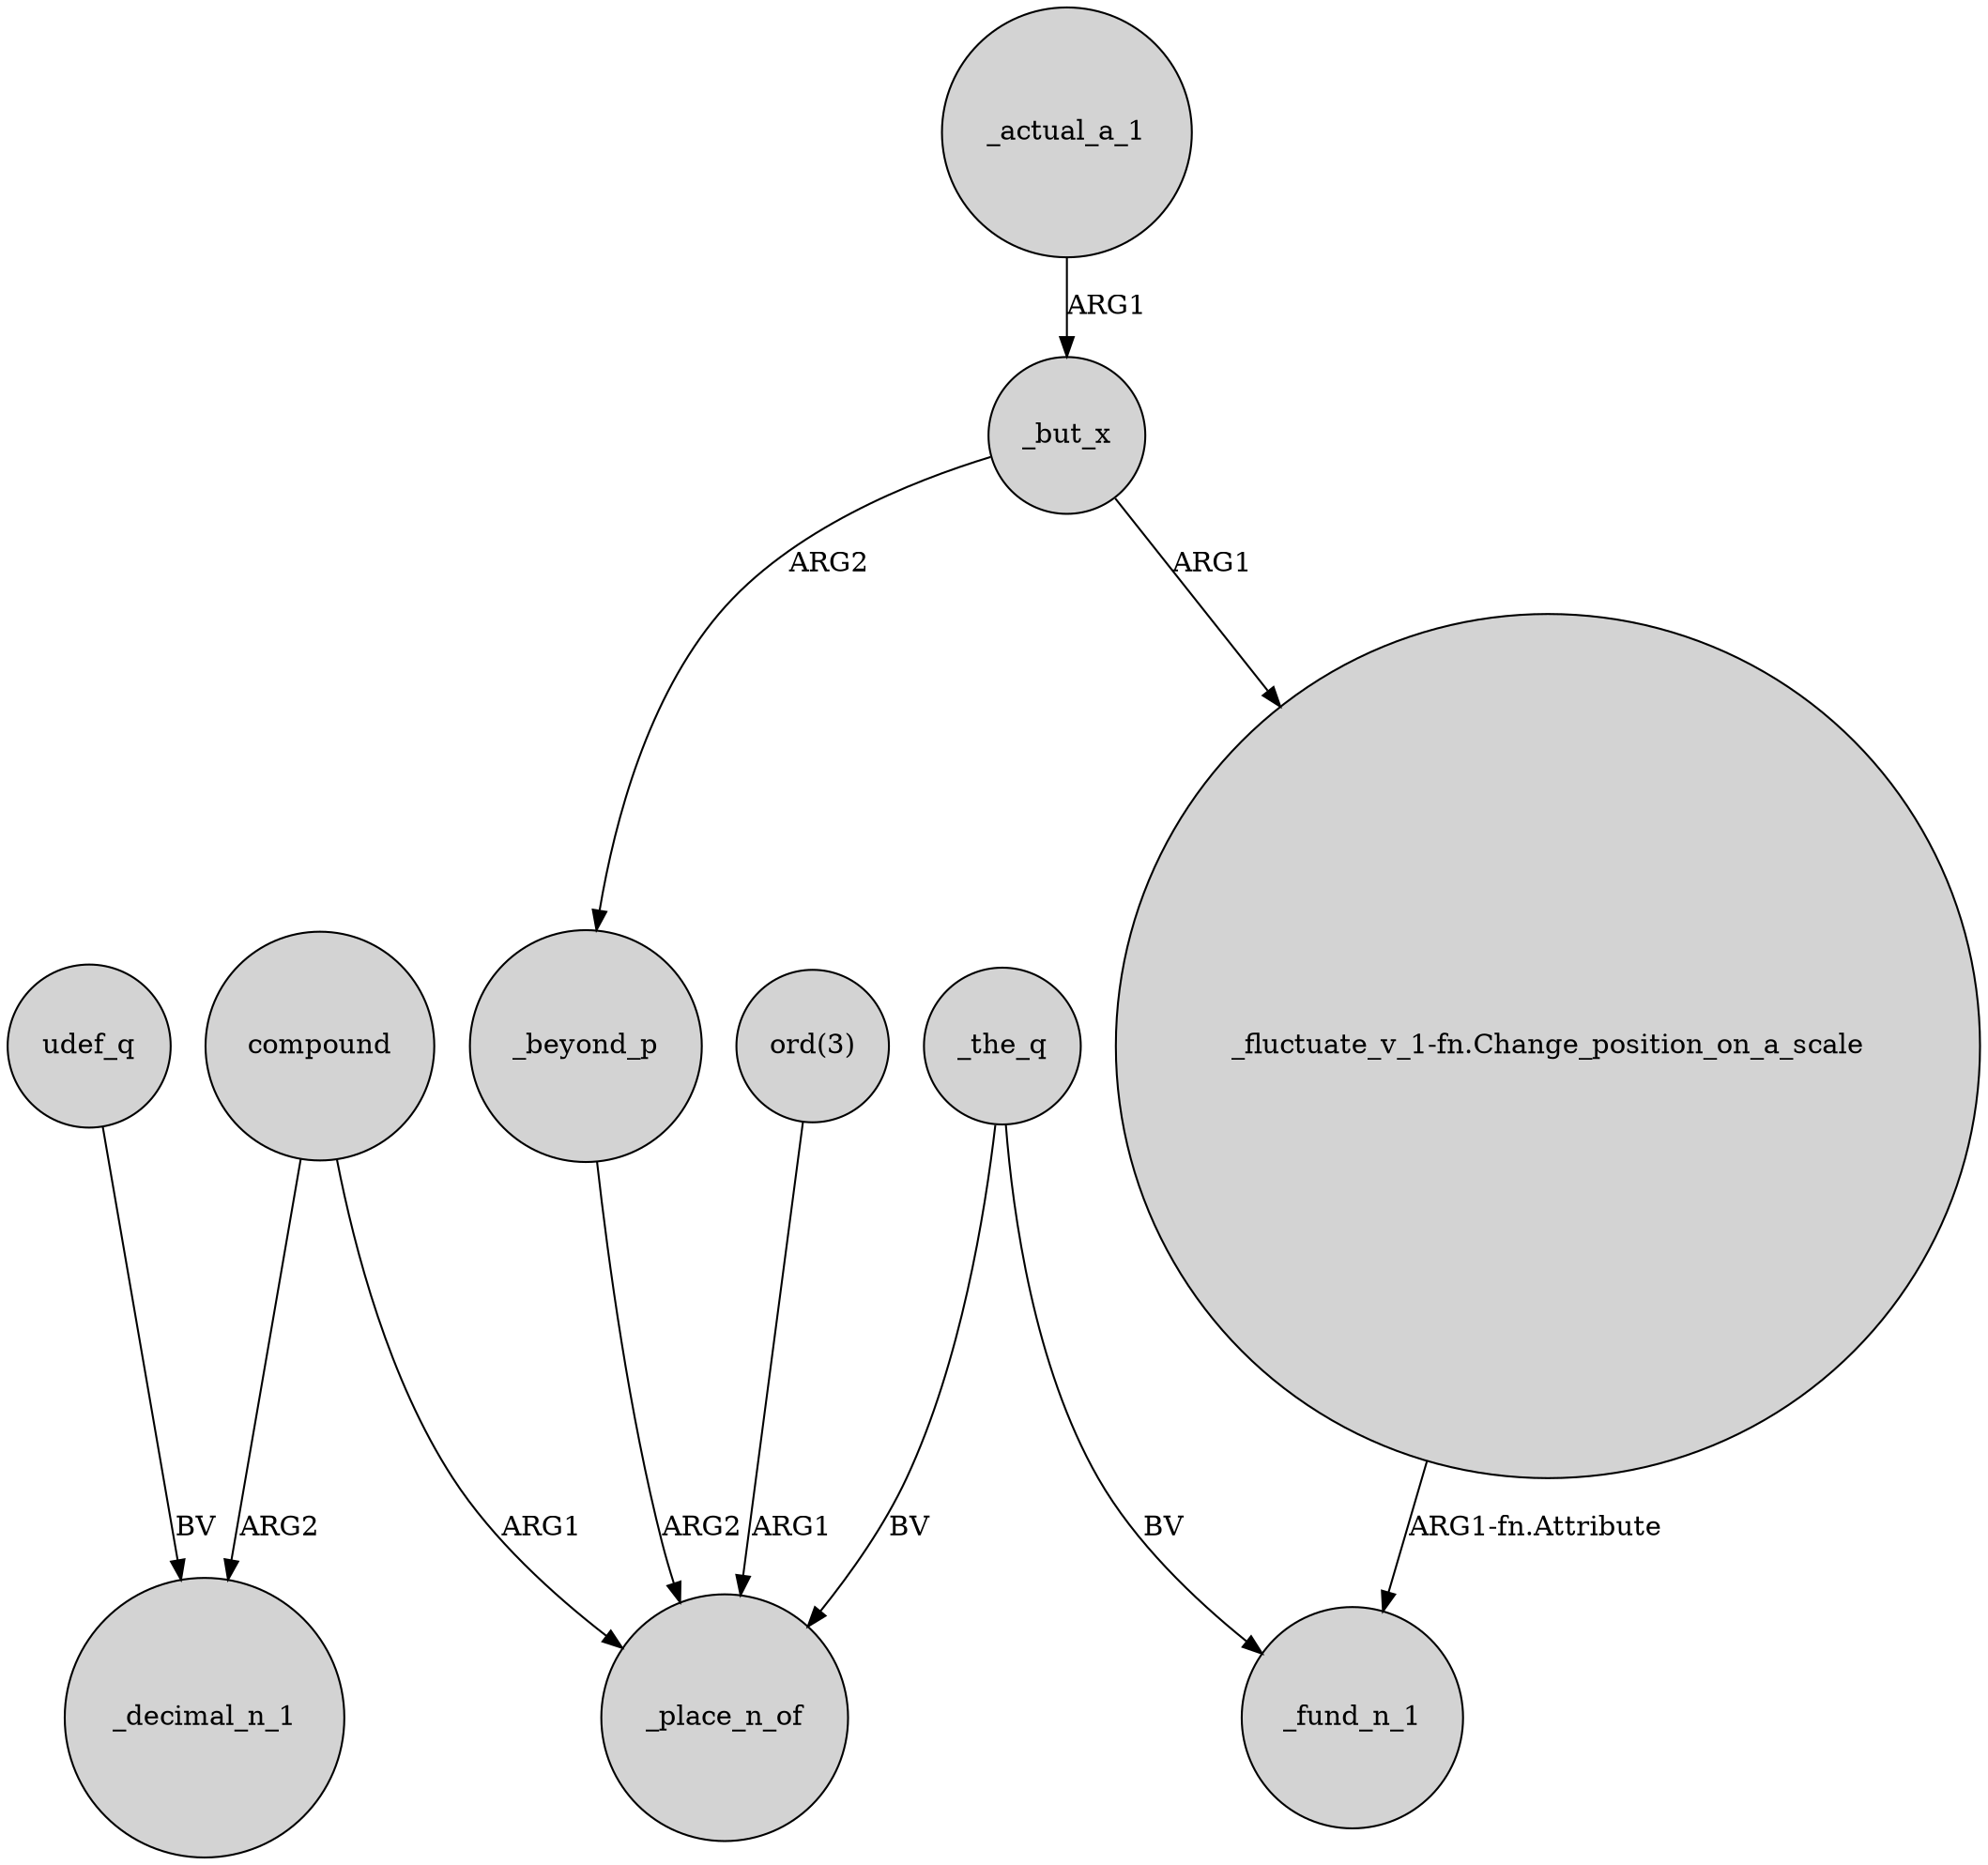 digraph {
	node [shape=circle style=filled]
	_but_x -> _beyond_p [label=ARG2]
	compound -> _decimal_n_1 [label=ARG2]
	_but_x -> "_fluctuate_v_1-fn.Change_position_on_a_scale" [label=ARG1]
	"ord(3)" -> _place_n_of [label=ARG1]
	compound -> _place_n_of [label=ARG1]
	_the_q -> _fund_n_1 [label=BV]
	udef_q -> _decimal_n_1 [label=BV]
	_actual_a_1 -> _but_x [label=ARG1]
	_the_q -> _place_n_of [label=BV]
	_beyond_p -> _place_n_of [label=ARG2]
	"_fluctuate_v_1-fn.Change_position_on_a_scale" -> _fund_n_1 [label="ARG1-fn.Attribute"]
}
